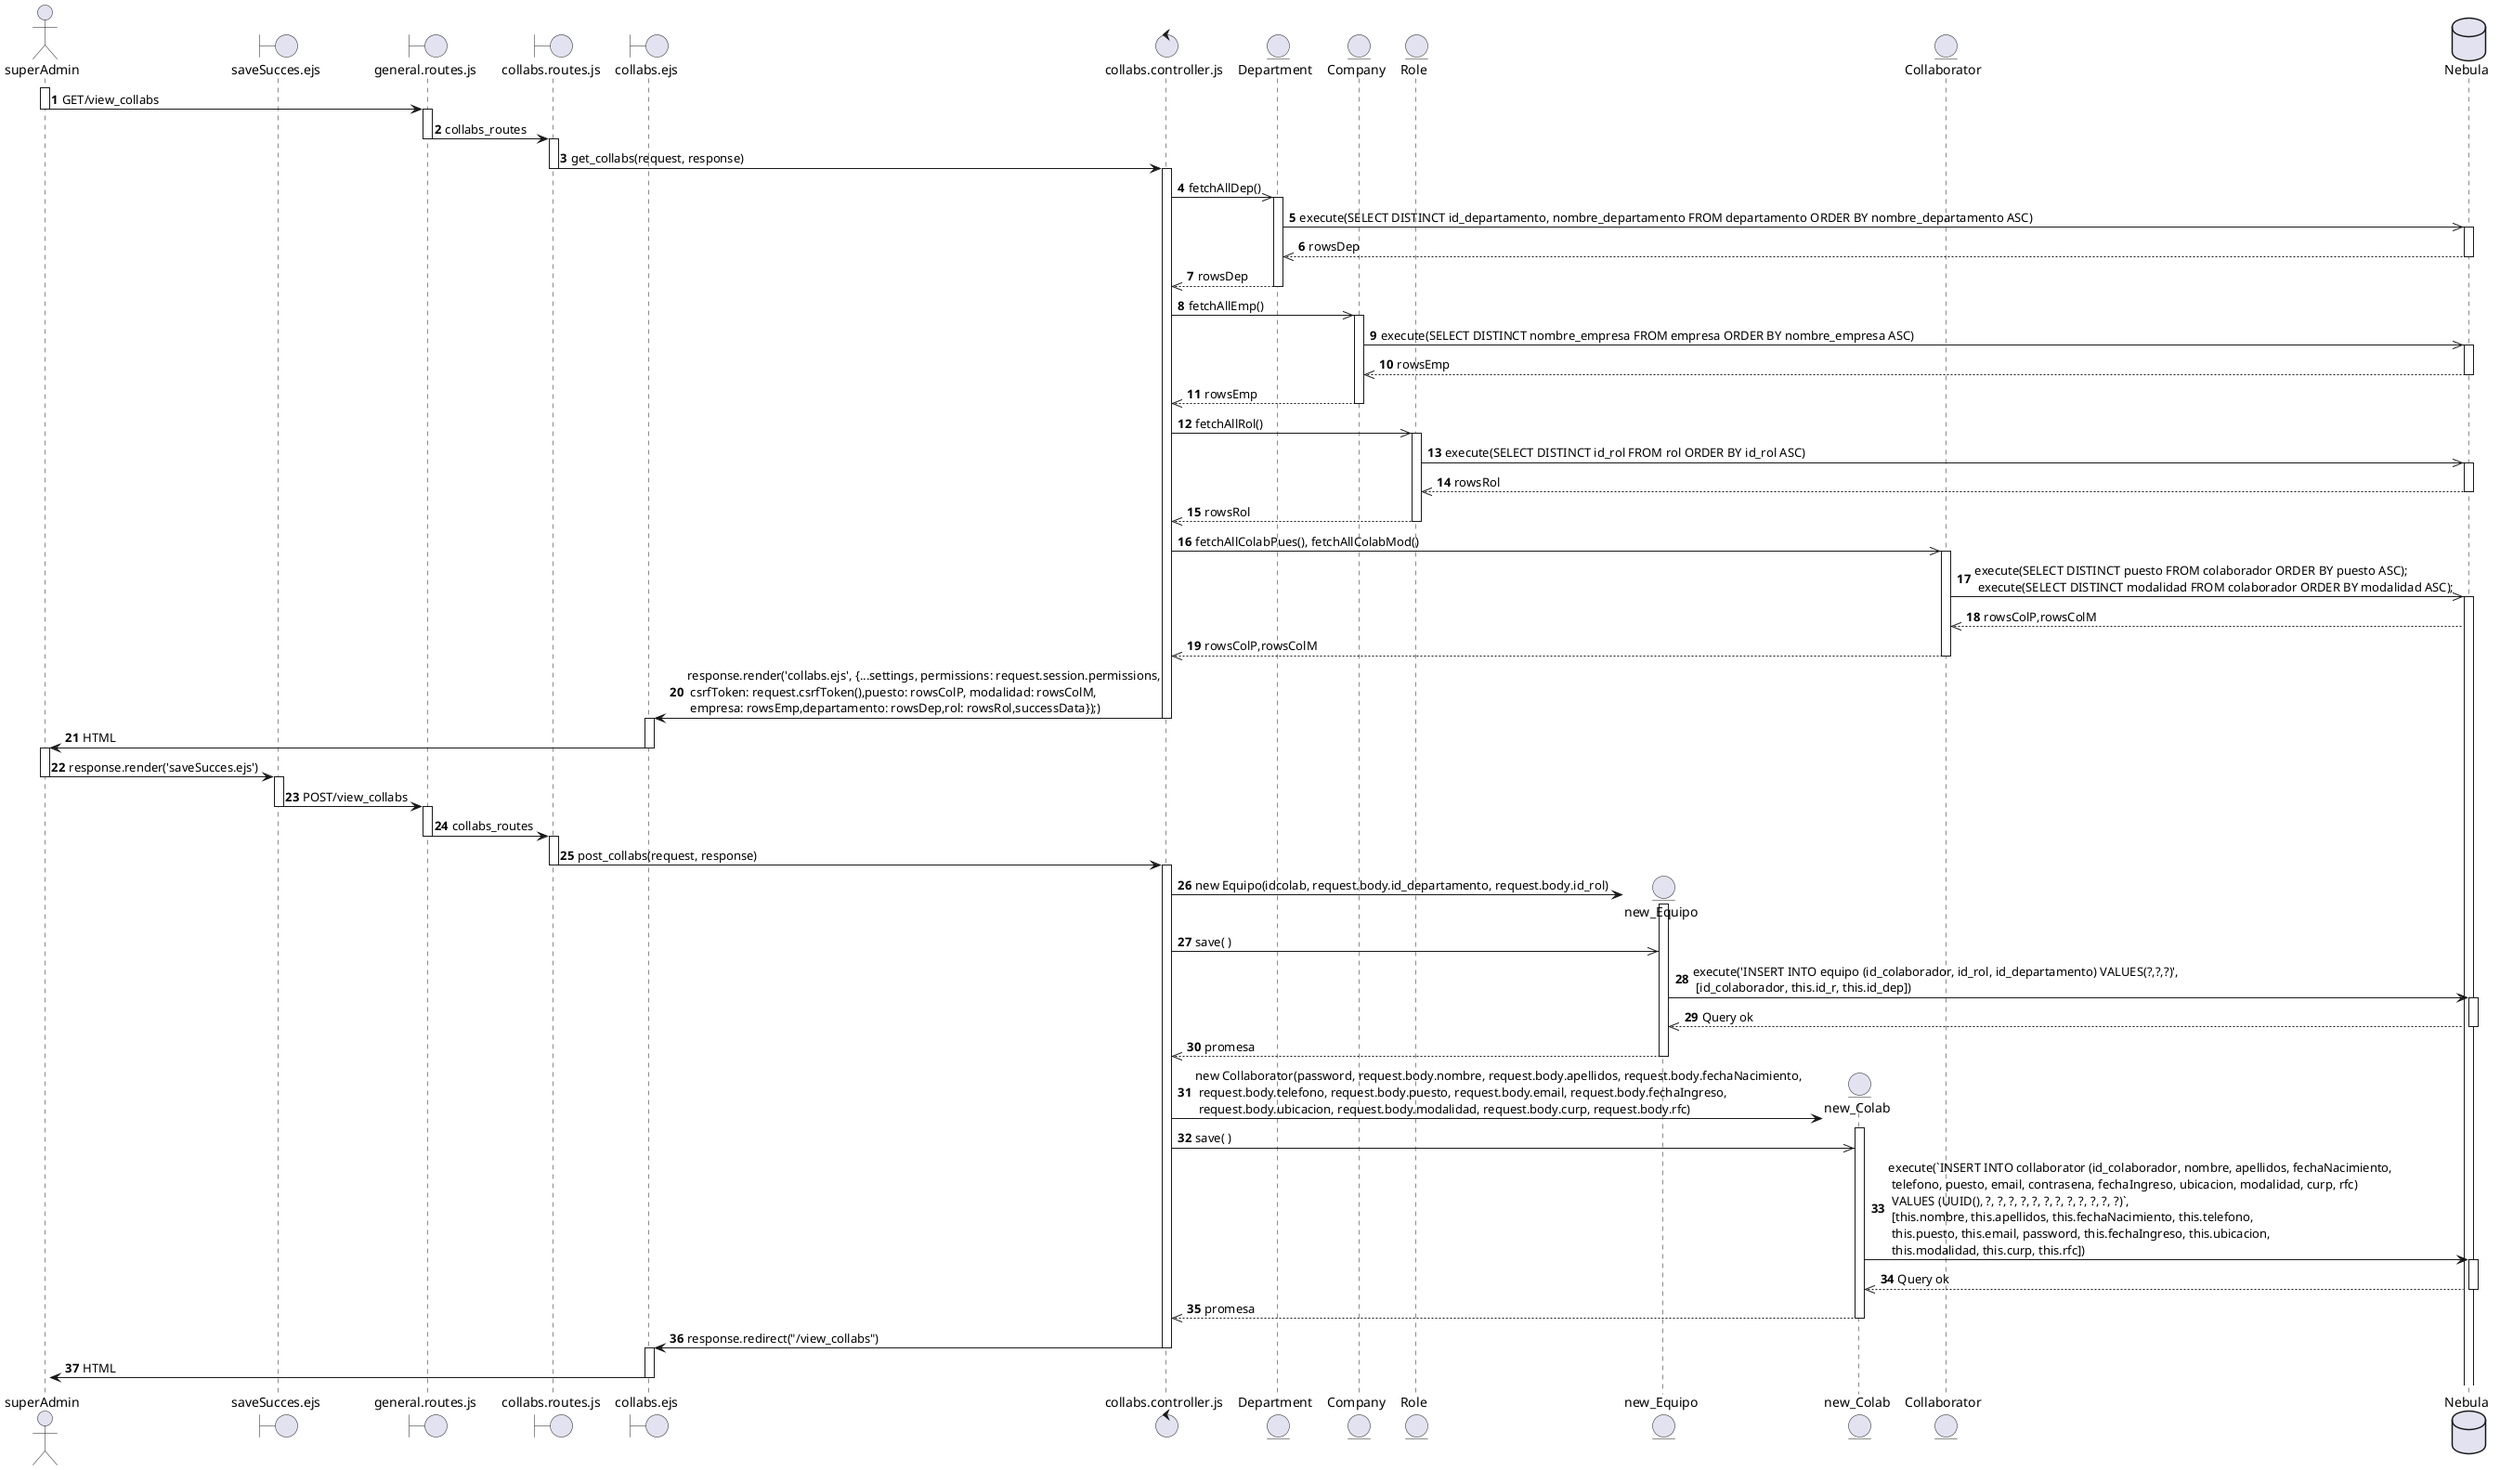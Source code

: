 @startuml REQ-29
autonumber
actor superAdmin
boundary saveSucces.ejs as saveSucces

boundary general.routes.js as generalRoute
boundary collabs.routes.js as collabsRoute

boundary collabs.ejs as CollabsView
control collabs.controller.js as collabsController

activate superAdmin
superAdmin -> generalRoute : GET/view_collabs
deactivate superAdmin
activate generalRoute

generalRoute -> collabsRoute: collabs_routes
deactivate generalRoute
activate collabsRoute

collabsRoute -> collabsController: get_collabs(request, response)
deactivate collabsRoute
activate collabsController

database Nebula as nebula
entity Collaborator as collabModel
entity Department as depModel
entity Company as companyModel
entity Role as roleModel

collabsController ->> depModel: fetchAllDep()
activate depModel
depModel ->> nebula: execute(SELECT DISTINCT id_departamento, nombre_departamento FROM departamento ORDER BY nombre_departamento ASC)
activate nebula
nebula -->> depModel: rowsDep
deactivate nebula
depModel -->> collabsController: rowsDep
deactivate depModel

collabsController ->> companyModel: fetchAllEmp()
activate companyModel
companyModel ->> nebula: execute(SELECT DISTINCT nombre_empresa FROM empresa ORDER BY nombre_empresa ASC)
activate nebula
nebula -->> companyModel: rowsEmp
deactivate nebula
companyModel -->> collabsController: rowsEmp
deactivate companyModel

collabsController ->> roleModel: fetchAllRol()
activate roleModel
roleModel ->> nebula: execute(SELECT DISTINCT id_rol FROM rol ORDER BY id_rol ASC)
activate nebula
nebula -->> roleModel: rowsRol
deactivate nebula
roleModel -->> collabsController: rowsRol
deactivate roleModel

collabsController ->> collabModel: fetchAllColabPues(), fetchAllColabMod()
activate collabModel
collabModel ->> nebula: execute(SELECT DISTINCT puesto FROM colaborador ORDER BY puesto ASC); \n execute(SELECT DISTINCT modalidad FROM colaborador ORDER BY modalidad ASC); 
activate nebula

nebula -->> collabModel: rowsColP,rowsColM

collabModel -->> collabsController: rowsColP,rowsColM
deactivate collabModel

collabsController -> CollabsView: response.render('collabs.ejs', {...settings, permissions: request.session.permissions,\n csrfToken: request.csrfToken(),puesto: rowsColP, modalidad: rowsColM,\n empresa: rowsEmp,departamento: rowsDep,rol: rowsRol,successData});)
deactivate collabsController
activate CollabsView

CollabsView -> superAdmin: HTML
deactivate CollabsView
activate superAdmin

superAdmin -> saveSucces: response.render('saveSucces.ejs')
deactivate collabsController
activate saveSucces
deactivate superAdmin

saveSucces -> generalRoute : POST/view_collabs
deactivate superAdmin
activate generalRoute
deactivate saveSucces

generalRoute -> collabsRoute: collabs_routes
deactivate generalRoute
activate collabsRoute

collabsRoute -> collabsController: post_collabs(request, response)
deactivate collabsRoute
activate collabsController

create entity new_Equipo as equipobM
collabsController -> equipobM: new Equipo(idcolab, request.body.id_departamento, request.body.id_rol)
activate equipobM
collabsController ->> equipobM: save( )
equipobM -> nebula: execute('INSERT INTO equipo (id_colaborador, id_rol, id_departamento) VALUES(?,?,?)', \n [id_colaborador, this.id_r, this.id_dep])
activate nebula

nebula -->> equipobM: Query ok
deactivate nebula

equipobM -->> collabsController: promesa
deactivate equipobM


create entity new_Colab as collabM
entity Collaborator as collabModel

collabsController -> collabM: new Collaborator(password, request.body.nombre, request.body.apellidos, request.body.fechaNacimiento,  \n request.body.telefono, request.body.puesto, request.body.email, request.body.fechaIngreso, \n request.body.ubicacion, request.body.modalidad, request.body.curp, request.body.rfc)
activate collabM

collabsController ->> collabM: save( )
database Nebula as nebula

collabM -> nebula: execute(`INSERT INTO collaborator (id_colaborador, nombre, apellidos, fechaNacimiento, \n telefono, puesto, email, contrasena, fechaIngreso, ubicacion, modalidad, curp, rfc) \n VALUES (UUID(), ?, ?, ?, ?, ?, ?, ?, ?, ?, ?, ?, ?)`, \n [this.nombre, this.apellidos, this.fechaNacimiento, this.telefono,\n this.puesto, this.email, password, this.fechaIngreso, this.ubicacion,\n this.modalidad, this.curp, this.rfc])
activate nebula

nebula -->> collabM: Query ok
deactivate nebula

collabM -->> collabsController: promesa
deactivate collabM

collabsController -> CollabsView: response.redirect("/view_collabs")
deactivate collabsController
activate CollabsView

CollabsView -> superAdmin: HTML
deactivate saveSucces
activate superAdmin
deactivate CollabsView

@enduml